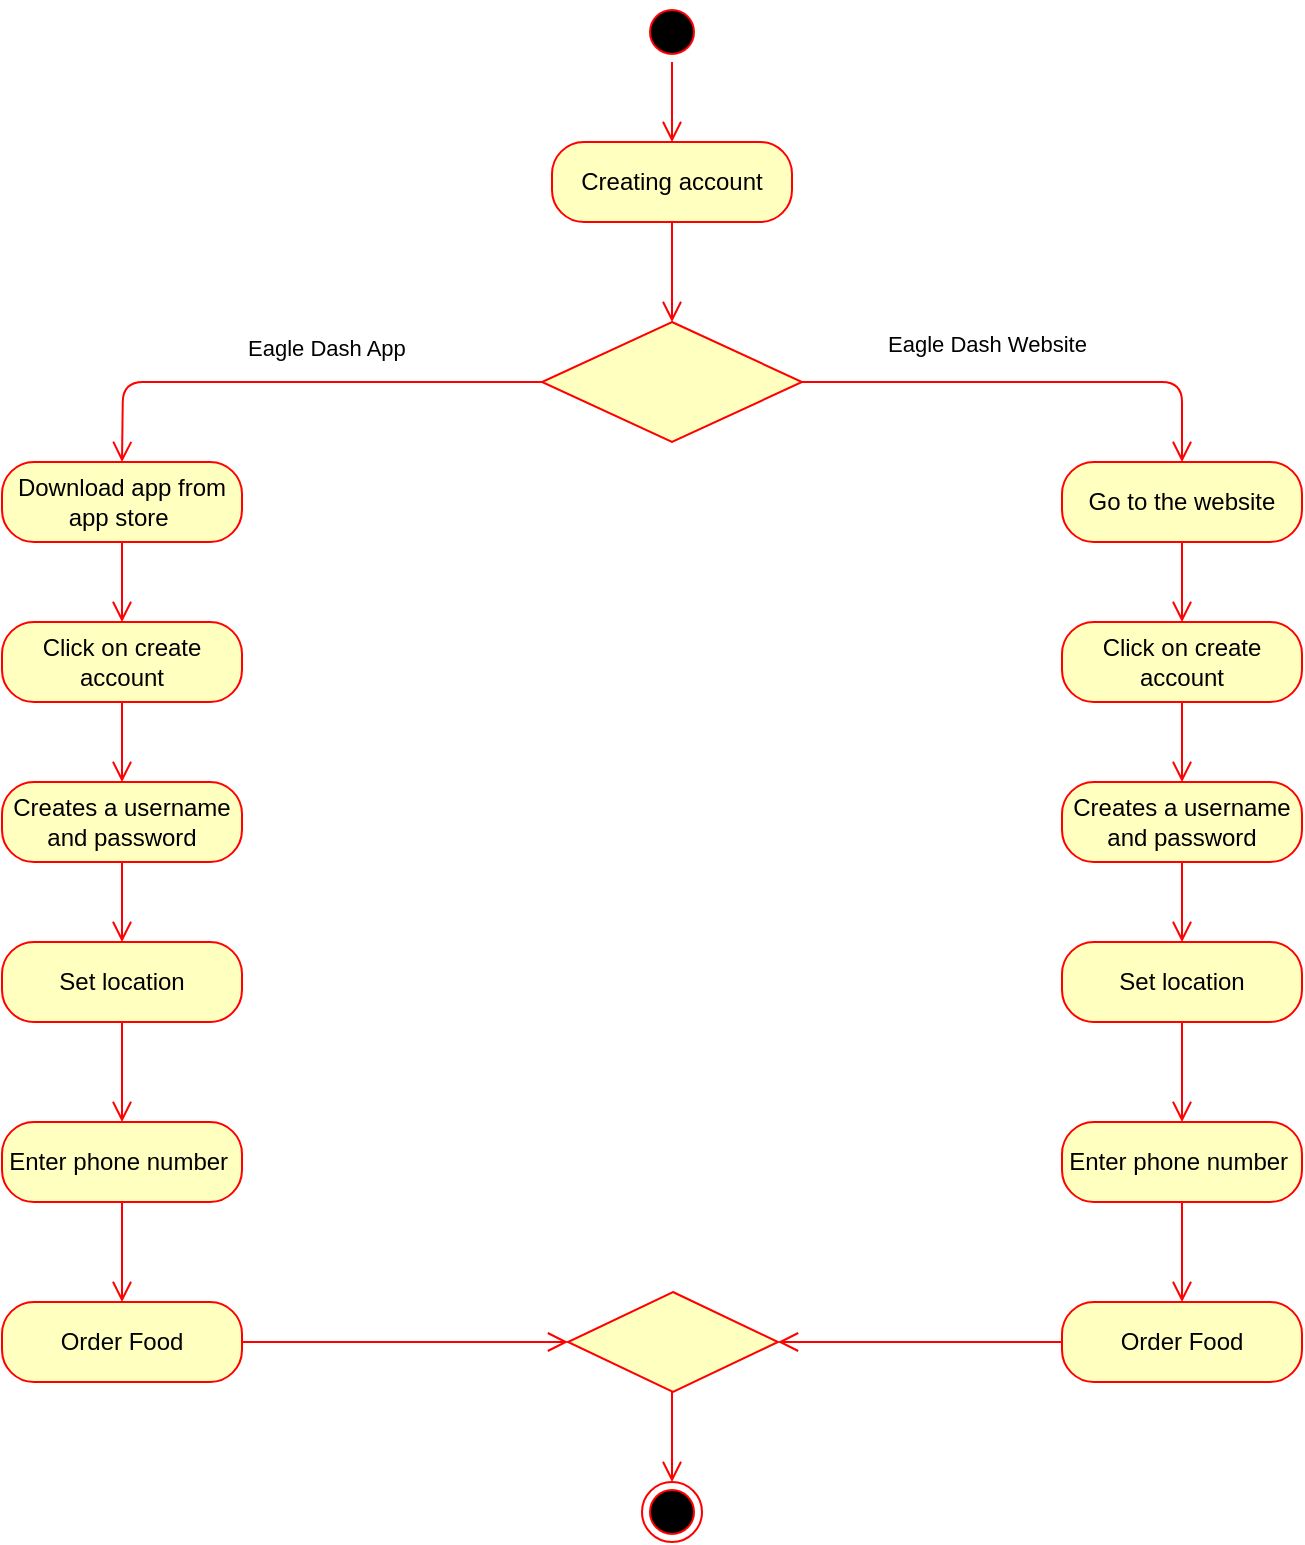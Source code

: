 <mxfile version="15.6.8" type="google"><diagram id="Pm6q7EQscAc34s7uBeMw" name="Page-2"><mxGraphModel dx="1278" dy="539" grid="1" gridSize="10" guides="1" tooltips="1" connect="1" arrows="1" fold="1" page="1" pageScale="1" pageWidth="850" pageHeight="1100" math="0" shadow="0"><root><mxCell id="abjIuBqltSin1_RQokPk-0"/><mxCell id="abjIuBqltSin1_RQokPk-1" parent="abjIuBqltSin1_RQokPk-0"/><mxCell id="UtbcoW_UfJWLi78IF9Lw-0" value="" style="ellipse;html=1;shape=startState;fillColor=#000000;strokeColor=#ff0000;" parent="abjIuBqltSin1_RQokPk-1" vertex="1"><mxGeometry x="410" y="30" width="30" height="30" as="geometry"/></mxCell><mxCell id="UtbcoW_UfJWLi78IF9Lw-1" value="" style="edgeStyle=orthogonalEdgeStyle;html=1;verticalAlign=bottom;endArrow=open;endSize=8;strokeColor=#ff0000;rounded=0;entryX=0.5;entryY=0;entryDx=0;entryDy=0;" parent="abjIuBqltSin1_RQokPk-1" source="UtbcoW_UfJWLi78IF9Lw-0" target="UtbcoW_UfJWLi78IF9Lw-2" edge="1"><mxGeometry relative="1" as="geometry"><mxPoint x="425" y="120" as="targetPoint"/></mxGeometry></mxCell><mxCell id="UtbcoW_UfJWLi78IF9Lw-2" value="Creating account" style="rounded=1;whiteSpace=wrap;html=1;arcSize=40;fontColor=#000000;fillColor=#ffffc0;strokeColor=#ff0000;" parent="abjIuBqltSin1_RQokPk-1" vertex="1"><mxGeometry x="365" y="100" width="120" height="40" as="geometry"/></mxCell><mxCell id="UtbcoW_UfJWLi78IF9Lw-3" value="" style="edgeStyle=orthogonalEdgeStyle;html=1;verticalAlign=bottom;endArrow=open;endSize=8;strokeColor=#ff0000;rounded=0;" parent="abjIuBqltSin1_RQokPk-1" source="UtbcoW_UfJWLi78IF9Lw-2" edge="1"><mxGeometry relative="1" as="geometry"><mxPoint x="425" y="190" as="targetPoint"/></mxGeometry></mxCell><mxCell id="UtbcoW_UfJWLi78IF9Lw-4" value="" style="rhombus;whiteSpace=wrap;html=1;fillColor=#ffffc0;strokeColor=#ff0000;" parent="abjIuBqltSin1_RQokPk-1" vertex="1"><mxGeometry x="360" y="190" width="130" height="60" as="geometry"/></mxCell><mxCell id="UtbcoW_UfJWLi78IF9Lw-5" value="Eagle Dash Website" style="edgeStyle=orthogonalEdgeStyle;html=1;align=left;verticalAlign=bottom;endArrow=open;endSize=8;strokeColor=#ff0000;rounded=1;" parent="abjIuBqltSin1_RQokPk-1" source="UtbcoW_UfJWLi78IF9Lw-4" edge="1"><mxGeometry x="-0.647" y="10" relative="1" as="geometry"><mxPoint x="680" y="260" as="targetPoint"/><Array as="points"><mxPoint x="680" y="220"/></Array><mxPoint as="offset"/></mxGeometry></mxCell><mxCell id="UtbcoW_UfJWLi78IF9Lw-6" value="Eagle Dash App" style="edgeStyle=orthogonalEdgeStyle;html=1;align=left;verticalAlign=top;endArrow=open;endSize=8;strokeColor=#ff0000;rounded=1;" parent="abjIuBqltSin1_RQokPk-1" source="UtbcoW_UfJWLi78IF9Lw-4" edge="1"><mxGeometry x="0.2" y="-30" relative="1" as="geometry"><mxPoint x="150" y="260" as="targetPoint"/><mxPoint as="offset"/></mxGeometry></mxCell><mxCell id="UtbcoW_UfJWLi78IF9Lw-8" value="Download app from app store&amp;nbsp;" style="rounded=1;whiteSpace=wrap;html=1;arcSize=40;fontColor=#000000;fillColor=#ffffc0;strokeColor=#ff0000;" parent="abjIuBqltSin1_RQokPk-1" vertex="1"><mxGeometry x="90" y="260" width="120" height="40" as="geometry"/></mxCell><mxCell id="UtbcoW_UfJWLi78IF9Lw-9" value="" style="edgeStyle=orthogonalEdgeStyle;html=1;verticalAlign=bottom;endArrow=open;endSize=8;strokeColor=#ff0000;rounded=0;" parent="abjIuBqltSin1_RQokPk-1" source="UtbcoW_UfJWLi78IF9Lw-8" edge="1"><mxGeometry relative="1" as="geometry"><mxPoint x="150" y="340" as="targetPoint"/></mxGeometry></mxCell><mxCell id="UtbcoW_UfJWLi78IF9Lw-10" value="Click on create account" style="rounded=1;whiteSpace=wrap;html=1;arcSize=40;fontColor=#000000;fillColor=#ffffc0;strokeColor=#ff0000;" parent="abjIuBqltSin1_RQokPk-1" vertex="1"><mxGeometry x="90" y="340" width="120" height="40" as="geometry"/></mxCell><mxCell id="UtbcoW_UfJWLi78IF9Lw-11" value="" style="edgeStyle=orthogonalEdgeStyle;html=1;verticalAlign=bottom;endArrow=open;endSize=8;strokeColor=#ff0000;rounded=0;" parent="abjIuBqltSin1_RQokPk-1" source="UtbcoW_UfJWLi78IF9Lw-10" edge="1"><mxGeometry relative="1" as="geometry"><mxPoint x="150" y="420" as="targetPoint"/></mxGeometry></mxCell><mxCell id="UtbcoW_UfJWLi78IF9Lw-12" value="Creates a username and password" style="rounded=1;whiteSpace=wrap;html=1;arcSize=40;fontColor=#000000;fillColor=#ffffc0;strokeColor=#ff0000;" parent="abjIuBqltSin1_RQokPk-1" vertex="1"><mxGeometry x="90" y="420" width="120" height="40" as="geometry"/></mxCell><mxCell id="UtbcoW_UfJWLi78IF9Lw-13" value="" style="edgeStyle=orthogonalEdgeStyle;html=1;verticalAlign=bottom;endArrow=open;endSize=8;strokeColor=#ff0000;rounded=0;" parent="abjIuBqltSin1_RQokPk-1" source="UtbcoW_UfJWLi78IF9Lw-12" edge="1"><mxGeometry relative="1" as="geometry"><mxPoint x="150" y="500" as="targetPoint"/></mxGeometry></mxCell><mxCell id="UtbcoW_UfJWLi78IF9Lw-14" value="Go to the website" style="rounded=1;whiteSpace=wrap;html=1;arcSize=40;fontColor=#000000;fillColor=#ffffc0;strokeColor=#ff0000;" parent="abjIuBqltSin1_RQokPk-1" vertex="1"><mxGeometry x="620" y="260" width="120" height="40" as="geometry"/></mxCell><mxCell id="UtbcoW_UfJWLi78IF9Lw-15" value="" style="edgeStyle=orthogonalEdgeStyle;html=1;verticalAlign=bottom;endArrow=open;endSize=8;strokeColor=#ff0000;rounded=0;" parent="abjIuBqltSin1_RQokPk-1" source="UtbcoW_UfJWLi78IF9Lw-14" edge="1"><mxGeometry relative="1" as="geometry"><mxPoint x="680" y="340" as="targetPoint"/></mxGeometry></mxCell><mxCell id="UtbcoW_UfJWLi78IF9Lw-16" value="Click on create account" style="rounded=1;whiteSpace=wrap;html=1;arcSize=40;fontColor=#000000;fillColor=#ffffc0;strokeColor=#ff0000;" parent="abjIuBqltSin1_RQokPk-1" vertex="1"><mxGeometry x="620" y="340" width="120" height="40" as="geometry"/></mxCell><mxCell id="UtbcoW_UfJWLi78IF9Lw-17" value="" style="edgeStyle=orthogonalEdgeStyle;html=1;verticalAlign=bottom;endArrow=open;endSize=8;strokeColor=#ff0000;rounded=0;" parent="abjIuBqltSin1_RQokPk-1" source="UtbcoW_UfJWLi78IF9Lw-16" edge="1"><mxGeometry relative="1" as="geometry"><mxPoint x="680" y="420" as="targetPoint"/></mxGeometry></mxCell><mxCell id="UtbcoW_UfJWLi78IF9Lw-18" value="Creates a username and password" style="rounded=1;whiteSpace=wrap;html=1;arcSize=40;fontColor=#000000;fillColor=#ffffc0;strokeColor=#ff0000;" parent="abjIuBqltSin1_RQokPk-1" vertex="1"><mxGeometry x="620" y="420" width="120" height="40" as="geometry"/></mxCell><mxCell id="UtbcoW_UfJWLi78IF9Lw-19" value="" style="edgeStyle=orthogonalEdgeStyle;html=1;verticalAlign=bottom;endArrow=open;endSize=8;strokeColor=#ff0000;rounded=0;" parent="abjIuBqltSin1_RQokPk-1" source="UtbcoW_UfJWLi78IF9Lw-18" edge="1"><mxGeometry relative="1" as="geometry"><mxPoint x="680" y="500" as="targetPoint"/></mxGeometry></mxCell><mxCell id="UtbcoW_UfJWLi78IF9Lw-20" value="&amp;nbsp;Set location&amp;nbsp;" style="rounded=1;whiteSpace=wrap;html=1;arcSize=40;fontColor=#000000;fillColor=#ffffc0;strokeColor=#ff0000;" parent="abjIuBqltSin1_RQokPk-1" vertex="1"><mxGeometry x="90" y="500" width="120" height="40" as="geometry"/></mxCell><mxCell id="UtbcoW_UfJWLi78IF9Lw-21" value="" style="edgeStyle=orthogonalEdgeStyle;html=1;verticalAlign=bottom;endArrow=open;endSize=8;strokeColor=#ff0000;rounded=0;" parent="abjIuBqltSin1_RQokPk-1" source="UtbcoW_UfJWLi78IF9Lw-20" edge="1"><mxGeometry relative="1" as="geometry"><mxPoint x="150" y="590" as="targetPoint"/></mxGeometry></mxCell><mxCell id="UtbcoW_UfJWLi78IF9Lw-22" value="Set location" style="rounded=1;whiteSpace=wrap;html=1;arcSize=40;fontColor=#000000;fillColor=#ffffc0;strokeColor=#ff0000;" parent="abjIuBqltSin1_RQokPk-1" vertex="1"><mxGeometry x="620" y="500" width="120" height="40" as="geometry"/></mxCell><mxCell id="UtbcoW_UfJWLi78IF9Lw-23" value="" style="edgeStyle=orthogonalEdgeStyle;html=1;verticalAlign=bottom;endArrow=open;endSize=8;strokeColor=#ff0000;rounded=0;" parent="abjIuBqltSin1_RQokPk-1" source="UtbcoW_UfJWLi78IF9Lw-22" edge="1"><mxGeometry relative="1" as="geometry"><mxPoint x="680" y="590" as="targetPoint"/></mxGeometry></mxCell><mxCell id="UtbcoW_UfJWLi78IF9Lw-24" value="Enter phone number&amp;nbsp;" style="rounded=1;whiteSpace=wrap;html=1;arcSize=40;fontColor=#000000;fillColor=#ffffc0;strokeColor=#ff0000;" parent="abjIuBqltSin1_RQokPk-1" vertex="1"><mxGeometry x="90" y="590" width="120" height="40" as="geometry"/></mxCell><mxCell id="UtbcoW_UfJWLi78IF9Lw-25" value="" style="edgeStyle=orthogonalEdgeStyle;html=1;verticalAlign=bottom;endArrow=open;endSize=8;strokeColor=#ff0000;rounded=0;" parent="abjIuBqltSin1_RQokPk-1" source="UtbcoW_UfJWLi78IF9Lw-24" edge="1"><mxGeometry relative="1" as="geometry"><mxPoint x="150" y="680" as="targetPoint"/></mxGeometry></mxCell><mxCell id="UtbcoW_UfJWLi78IF9Lw-26" value="" style="ellipse;html=1;shape=endState;fillColor=#000000;strokeColor=#ff0000;" parent="abjIuBqltSin1_RQokPk-1" vertex="1"><mxGeometry x="410" y="770" width="30" height="30" as="geometry"/></mxCell><mxCell id="UtbcoW_UfJWLi78IF9Lw-27" value="Enter phone number&amp;nbsp;" style="rounded=1;whiteSpace=wrap;html=1;arcSize=40;fontColor=#000000;fillColor=#ffffc0;strokeColor=#ff0000;" parent="abjIuBqltSin1_RQokPk-1" vertex="1"><mxGeometry x="620" y="590" width="120" height="40" as="geometry"/></mxCell><mxCell id="UtbcoW_UfJWLi78IF9Lw-28" value="" style="edgeStyle=orthogonalEdgeStyle;html=1;verticalAlign=bottom;endArrow=open;endSize=8;strokeColor=#ff0000;rounded=0;entryX=0.5;entryY=0;entryDx=0;entryDy=0;" parent="abjIuBqltSin1_RQokPk-1" source="UtbcoW_UfJWLi78IF9Lw-27" target="UtbcoW_UfJWLi78IF9Lw-42" edge="1"><mxGeometry relative="1" as="geometry"><mxPoint x="680" y="670" as="targetPoint"/><Array as="points"/></mxGeometry></mxCell><mxCell id="UtbcoW_UfJWLi78IF9Lw-32" value="" style="rhombus;whiteSpace=wrap;html=1;fillColor=#ffffc0;strokeColor=#ff0000;" parent="abjIuBqltSin1_RQokPk-1" vertex="1"><mxGeometry x="373" y="675" width="105" height="50" as="geometry"/></mxCell><mxCell id="UtbcoW_UfJWLi78IF9Lw-37" value="Order Food" style="rounded=1;whiteSpace=wrap;html=1;arcSize=40;fontColor=#000000;fillColor=#ffffc0;strokeColor=#ff0000;" parent="abjIuBqltSin1_RQokPk-1" vertex="1"><mxGeometry x="90" y="680" width="120" height="40" as="geometry"/></mxCell><mxCell id="UtbcoW_UfJWLi78IF9Lw-38" value="" style="edgeStyle=orthogonalEdgeStyle;html=1;verticalAlign=bottom;endArrow=open;endSize=8;strokeColor=#ff0000;rounded=0;entryX=0;entryY=0.5;entryDx=0;entryDy=0;" parent="abjIuBqltSin1_RQokPk-1" source="UtbcoW_UfJWLi78IF9Lw-37" target="UtbcoW_UfJWLi78IF9Lw-32" edge="1"><mxGeometry relative="1" as="geometry"><mxPoint x="373" y="810" as="targetPoint"/><Array as="points"/></mxGeometry></mxCell><mxCell id="UtbcoW_UfJWLi78IF9Lw-41" value="" style="edgeStyle=orthogonalEdgeStyle;html=1;verticalAlign=bottom;endArrow=open;endSize=8;strokeColor=#ff0000;rounded=0;" parent="abjIuBqltSin1_RQokPk-1" edge="1"><mxGeometry relative="1" as="geometry"><mxPoint x="425" y="770" as="targetPoint"/><mxPoint x="425" y="725" as="sourcePoint"/></mxGeometry></mxCell><mxCell id="UtbcoW_UfJWLi78IF9Lw-42" value="Order Food" style="rounded=1;whiteSpace=wrap;html=1;arcSize=40;fontColor=#000000;fillColor=#ffffc0;strokeColor=#ff0000;" parent="abjIuBqltSin1_RQokPk-1" vertex="1"><mxGeometry x="620" y="680" width="120" height="40" as="geometry"/></mxCell><mxCell id="UtbcoW_UfJWLi78IF9Lw-47" value="" style="edgeStyle=orthogonalEdgeStyle;html=1;align=left;verticalAlign=top;endArrow=open;endSize=8;strokeColor=#ff0000;rounded=0;exitX=0;exitY=0.5;exitDx=0;exitDy=0;entryX=1;entryY=0.5;entryDx=0;entryDy=0;" parent="abjIuBqltSin1_RQokPk-1" source="UtbcoW_UfJWLi78IF9Lw-42" target="UtbcoW_UfJWLi78IF9Lw-32" edge="1"><mxGeometry x="-0.333" y="10" relative="1" as="geometry"><mxPoint x="580" y="860" as="targetPoint"/><mxPoint x="580" y="800" as="sourcePoint"/><mxPoint as="offset"/></mxGeometry></mxCell></root></mxGraphModel></diagram></mxfile>

